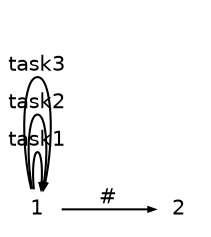 digraph g
{
   graph [rankdir=LR];
   edge [arrowsize=0.3,fontsize=10,fontname=Helvetica];
   node [shape=plaintext,width=.3,height=.2,fontsize=10,fontname=Helvetica];
   1->1 [label="task1"];
   1->1 [label="task2"];
   1->1 [label="task3"];
   1->2 [label="#"];
}
